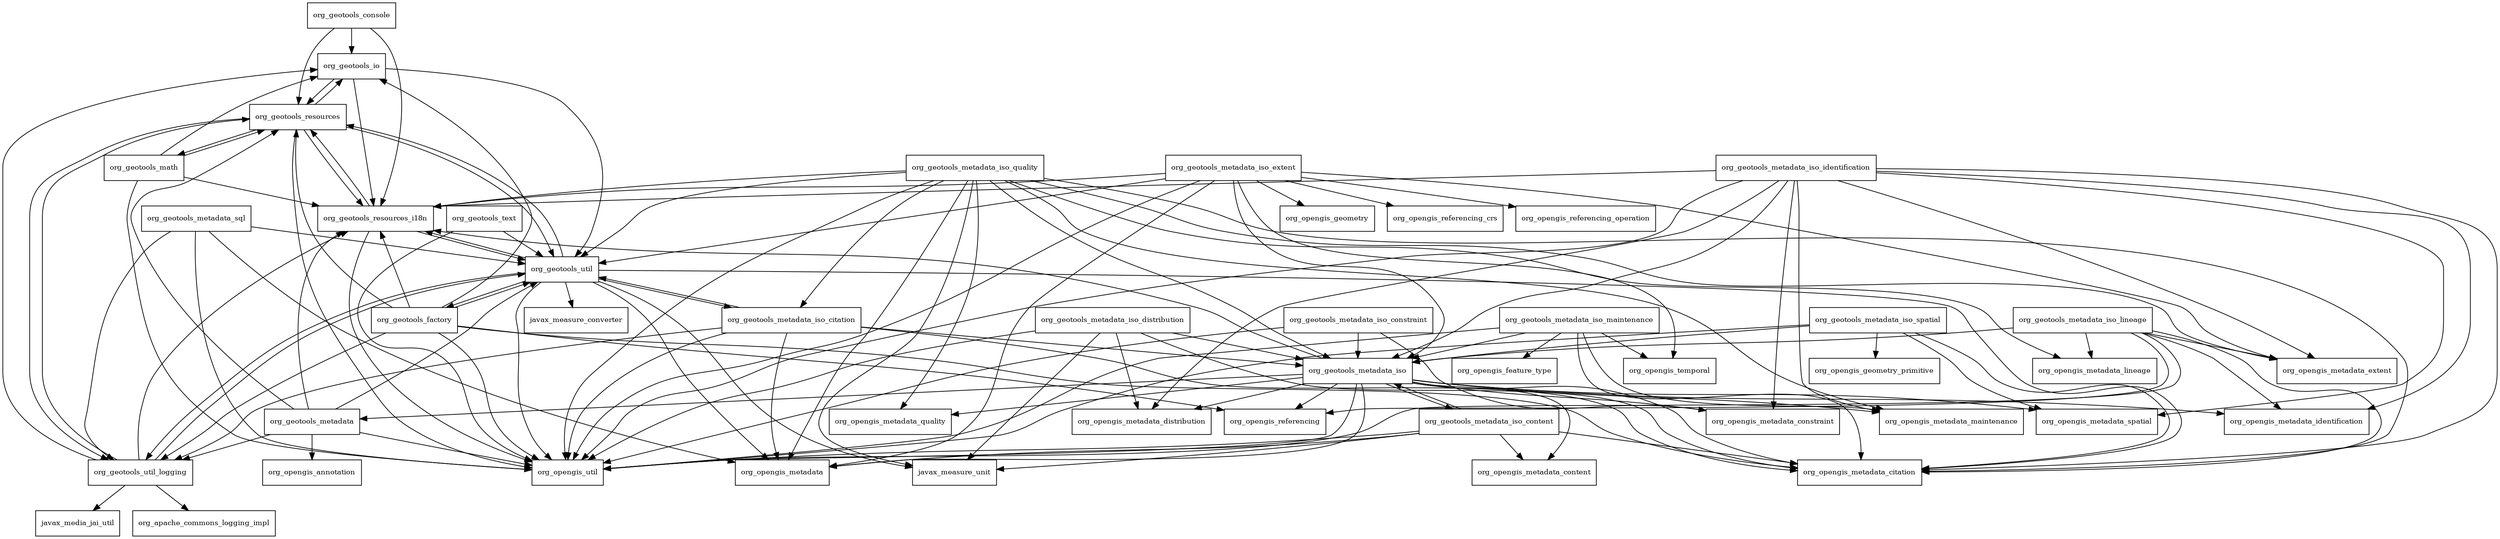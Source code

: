 digraph gt_metadata_14_M1_package_dependencies {
  node [shape = box, fontsize=10.0];
  org_geotools_console -> org_geotools_io;
  org_geotools_console -> org_geotools_resources;
  org_geotools_console -> org_geotools_resources_i18n;
  org_geotools_factory -> org_geotools_io;
  org_geotools_factory -> org_geotools_resources;
  org_geotools_factory -> org_geotools_resources_i18n;
  org_geotools_factory -> org_geotools_util;
  org_geotools_factory -> org_geotools_util_logging;
  org_geotools_factory -> org_opengis_metadata_citation;
  org_geotools_factory -> org_opengis_referencing;
  org_geotools_factory -> org_opengis_util;
  org_geotools_io -> org_geotools_resources;
  org_geotools_io -> org_geotools_resources_i18n;
  org_geotools_io -> org_geotools_util;
  org_geotools_math -> org_geotools_io;
  org_geotools_math -> org_geotools_resources;
  org_geotools_math -> org_geotools_resources_i18n;
  org_geotools_math -> org_opengis_util;
  org_geotools_metadata -> org_geotools_resources;
  org_geotools_metadata -> org_geotools_resources_i18n;
  org_geotools_metadata -> org_geotools_util;
  org_geotools_metadata -> org_geotools_util_logging;
  org_geotools_metadata -> org_opengis_annotation;
  org_geotools_metadata -> org_opengis_util;
  org_geotools_metadata_iso -> org_geotools_metadata;
  org_geotools_metadata_iso -> org_geotools_metadata_iso_content;
  org_geotools_metadata_iso -> org_geotools_resources_i18n;
  org_geotools_metadata_iso -> org_opengis_metadata;
  org_geotools_metadata_iso -> org_opengis_metadata_citation;
  org_geotools_metadata_iso -> org_opengis_metadata_constraint;
  org_geotools_metadata_iso -> org_opengis_metadata_content;
  org_geotools_metadata_iso -> org_opengis_metadata_distribution;
  org_geotools_metadata_iso -> org_opengis_metadata_identification;
  org_geotools_metadata_iso -> org_opengis_metadata_maintenance;
  org_geotools_metadata_iso -> org_opengis_metadata_quality;
  org_geotools_metadata_iso -> org_opengis_metadata_spatial;
  org_geotools_metadata_iso -> org_opengis_referencing;
  org_geotools_metadata_iso -> org_opengis_util;
  org_geotools_metadata_iso_citation -> org_geotools_metadata_iso;
  org_geotools_metadata_iso_citation -> org_geotools_util;
  org_geotools_metadata_iso_citation -> org_geotools_util_logging;
  org_geotools_metadata_iso_citation -> org_opengis_metadata;
  org_geotools_metadata_iso_citation -> org_opengis_metadata_citation;
  org_geotools_metadata_iso_citation -> org_opengis_util;
  org_geotools_metadata_iso_constraint -> org_geotools_metadata_iso;
  org_geotools_metadata_iso_constraint -> org_opengis_metadata_constraint;
  org_geotools_metadata_iso_constraint -> org_opengis_util;
  org_geotools_metadata_iso_content -> javax_measure_unit;
  org_geotools_metadata_iso_content -> org_geotools_metadata_iso;
  org_geotools_metadata_iso_content -> org_opengis_metadata;
  org_geotools_metadata_iso_content -> org_opengis_metadata_citation;
  org_geotools_metadata_iso_content -> org_opengis_metadata_content;
  org_geotools_metadata_iso_content -> org_opengis_util;
  org_geotools_metadata_iso_distribution -> javax_measure_unit;
  org_geotools_metadata_iso_distribution -> org_geotools_metadata_iso;
  org_geotools_metadata_iso_distribution -> org_opengis_metadata_citation;
  org_geotools_metadata_iso_distribution -> org_opengis_metadata_distribution;
  org_geotools_metadata_iso_distribution -> org_opengis_util;
  org_geotools_metadata_iso_extent -> org_geotools_metadata_iso;
  org_geotools_metadata_iso_extent -> org_geotools_resources_i18n;
  org_geotools_metadata_iso_extent -> org_geotools_util;
  org_geotools_metadata_iso_extent -> org_opengis_geometry;
  org_geotools_metadata_iso_extent -> org_opengis_metadata;
  org_geotools_metadata_iso_extent -> org_opengis_metadata_extent;
  org_geotools_metadata_iso_extent -> org_opengis_referencing_crs;
  org_geotools_metadata_iso_extent -> org_opengis_referencing_operation;
  org_geotools_metadata_iso_extent -> org_opengis_temporal;
  org_geotools_metadata_iso_extent -> org_opengis_util;
  org_geotools_metadata_iso_identification -> org_geotools_metadata_iso;
  org_geotools_metadata_iso_identification -> org_geotools_resources_i18n;
  org_geotools_metadata_iso_identification -> org_opengis_metadata_citation;
  org_geotools_metadata_iso_identification -> org_opengis_metadata_constraint;
  org_geotools_metadata_iso_identification -> org_opengis_metadata_distribution;
  org_geotools_metadata_iso_identification -> org_opengis_metadata_extent;
  org_geotools_metadata_iso_identification -> org_opengis_metadata_identification;
  org_geotools_metadata_iso_identification -> org_opengis_metadata_maintenance;
  org_geotools_metadata_iso_identification -> org_opengis_metadata_spatial;
  org_geotools_metadata_iso_identification -> org_opengis_util;
  org_geotools_metadata_iso_lineage -> org_geotools_metadata_iso;
  org_geotools_metadata_iso_lineage -> org_opengis_metadata_citation;
  org_geotools_metadata_iso_lineage -> org_opengis_metadata_extent;
  org_geotools_metadata_iso_lineage -> org_opengis_metadata_identification;
  org_geotools_metadata_iso_lineage -> org_opengis_metadata_lineage;
  org_geotools_metadata_iso_lineage -> org_opengis_referencing;
  org_geotools_metadata_iso_lineage -> org_opengis_util;
  org_geotools_metadata_iso_maintenance -> org_geotools_metadata_iso;
  org_geotools_metadata_iso_maintenance -> org_opengis_feature_type;
  org_geotools_metadata_iso_maintenance -> org_opengis_metadata_citation;
  org_geotools_metadata_iso_maintenance -> org_opengis_metadata_maintenance;
  org_geotools_metadata_iso_maintenance -> org_opengis_temporal;
  org_geotools_metadata_iso_maintenance -> org_opengis_util;
  org_geotools_metadata_iso_quality -> javax_measure_unit;
  org_geotools_metadata_iso_quality -> org_geotools_metadata_iso;
  org_geotools_metadata_iso_quality -> org_geotools_metadata_iso_citation;
  org_geotools_metadata_iso_quality -> org_geotools_resources_i18n;
  org_geotools_metadata_iso_quality -> org_geotools_util;
  org_geotools_metadata_iso_quality -> org_opengis_metadata;
  org_geotools_metadata_iso_quality -> org_opengis_metadata_citation;
  org_geotools_metadata_iso_quality -> org_opengis_metadata_extent;
  org_geotools_metadata_iso_quality -> org_opengis_metadata_lineage;
  org_geotools_metadata_iso_quality -> org_opengis_metadata_maintenance;
  org_geotools_metadata_iso_quality -> org_opengis_metadata_quality;
  org_geotools_metadata_iso_quality -> org_opengis_util;
  org_geotools_metadata_iso_spatial -> org_geotools_metadata_iso;
  org_geotools_metadata_iso_spatial -> org_opengis_geometry_primitive;
  org_geotools_metadata_iso_spatial -> org_opengis_metadata_citation;
  org_geotools_metadata_iso_spatial -> org_opengis_metadata_spatial;
  org_geotools_metadata_iso_spatial -> org_opengis_util;
  org_geotools_metadata_sql -> org_geotools_util;
  org_geotools_metadata_sql -> org_geotools_util_logging;
  org_geotools_metadata_sql -> org_opengis_metadata;
  org_geotools_metadata_sql -> org_opengis_util;
  org_geotools_resources -> org_geotools_io;
  org_geotools_resources -> org_geotools_math;
  org_geotools_resources -> org_geotools_resources_i18n;
  org_geotools_resources -> org_geotools_util;
  org_geotools_resources -> org_geotools_util_logging;
  org_geotools_resources -> org_opengis_util;
  org_geotools_resources_i18n -> org_geotools_resources;
  org_geotools_resources_i18n -> org_geotools_util;
  org_geotools_resources_i18n -> org_opengis_util;
  org_geotools_text -> org_geotools_util;
  org_geotools_text -> org_opengis_util;
  org_geotools_util -> javax_measure_converter;
  org_geotools_util -> javax_measure_unit;
  org_geotools_util -> org_geotools_factory;
  org_geotools_util -> org_geotools_metadata_iso_citation;
  org_geotools_util -> org_geotools_resources;
  org_geotools_util -> org_geotools_resources_i18n;
  org_geotools_util -> org_geotools_util_logging;
  org_geotools_util -> org_opengis_metadata;
  org_geotools_util -> org_opengis_metadata_citation;
  org_geotools_util -> org_opengis_util;
  org_geotools_util_logging -> javax_media_jai_util;
  org_geotools_util_logging -> org_apache_commons_logging_impl;
  org_geotools_util_logging -> org_geotools_io;
  org_geotools_util_logging -> org_geotools_resources;
  org_geotools_util_logging -> org_geotools_resources_i18n;
  org_geotools_util_logging -> org_geotools_util;
}
